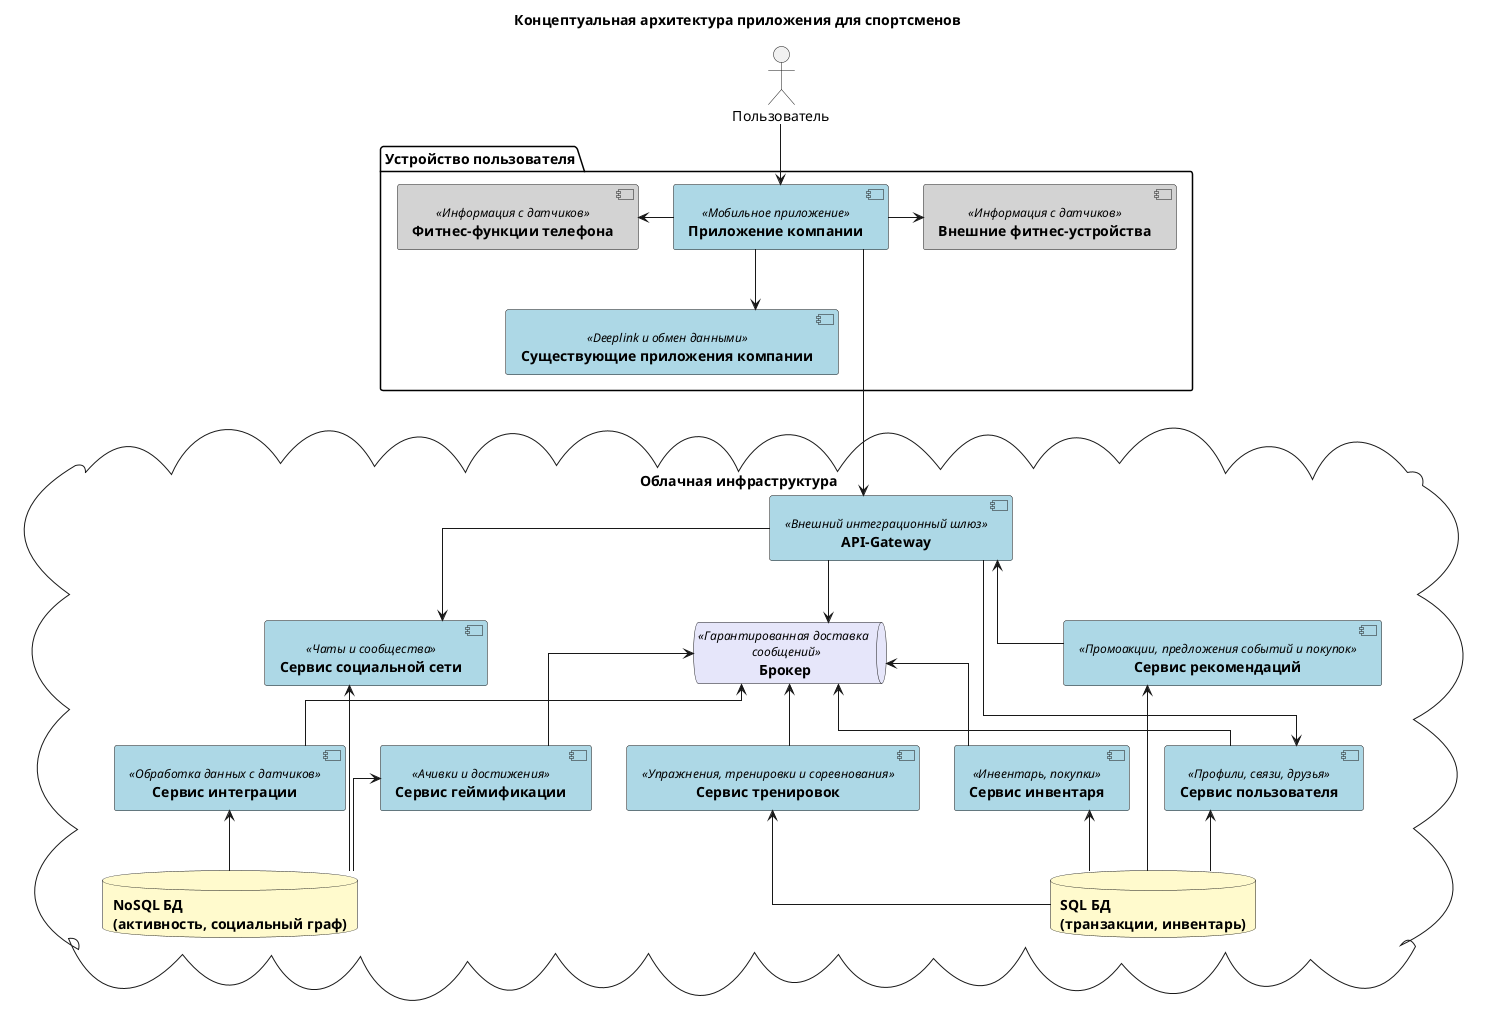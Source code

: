 @startuml
title Концептуальная архитектура приложения для спортсменов
skinparam linetype ortho

skinparam component {
    FontStyle bold
    StereotypeFontStyle italic
    StereotypeFontSize 12
    BackgroundColor LightBlue
}
skinparam database {
    FontStyle bold
    StereotypeFontStyle italic
    StereotypeFontSize 12
    BackgroundColor LemonChiffon
}
skinparam queue {
    FontStyle bold
    StereotypeFontStyle italic
    StereotypeFontSize 12
    BackgroundColor Lavender
}

skinparam storage {
    FontStyle bold
    StereotypeFontStyle italic
    StereotypeFontSize 12
    BackgroundColor HoneyDew
}
actor Пользователь as user

package "Устройство пользователя"{
    component "Приложение компании" as app <<Мобильное приложение>>
    component "Фитнес-функции телефона" as fit_function <<Информация с датчиков>>  #LightGray
    component "Внешние фитнес-устройства" as fit_gadget <<Информация с датчиков>>  #LightGray
    component "Существующие приложения компании" as our_apps <<Deeplink и обмен данными>>
}

cloud "Облачная инфраструктура" {
    component "API-Gateway" as api <<Внешний интеграционный шлюз>>
    component "Сервис социальной сети" as social <<Чаты и сообщества>>
    component "Сервис тренировок" as training <<Упражнения, тренировки и соревнования>>
    component "Сервис рекомендаций" as promo <<Промоакции, предложения событий и покупок>>
    component "Сервис геймификации" as gaming <<Ачивки и достижения>>
    component "Сервис пользователя" as user_service <<Профили, связи, друзья>>
    component "Сервис инвентаря" as inventar <<Инвентарь, покупки>>
    component "Сервис интеграции" as integration <<Обработка данных с датчиков>>

    queue "Брокер" as broker <<Гарантированная доставка \n сообщений>>

    database "NoSQL БД\n(активность, социальный граф)" as NoSQLDB
    database "SQL БД\n(транзакции, инвентарь)" as SQLDB
}

user --> app
app -L-> fit_function
app -R-> fit_gadget
app -D-> our_apps
app -D---> api

api -D-> broker
api -D-> user_service
api -D-> social
user_service -U-> broker
training -U-> broker
promo -U-> api
gaming -U-> broker
inventar -U-> broker
integration -U-> broker

NoSQLDB -U-> gaming
NoSQLDB -U-> social
NoSQLDB -U-> integration

SQLDB -U-> user_service
SQLDB -U-> training
SQLDB -U-> inventar
SQLDB -U-> promo


@enduml